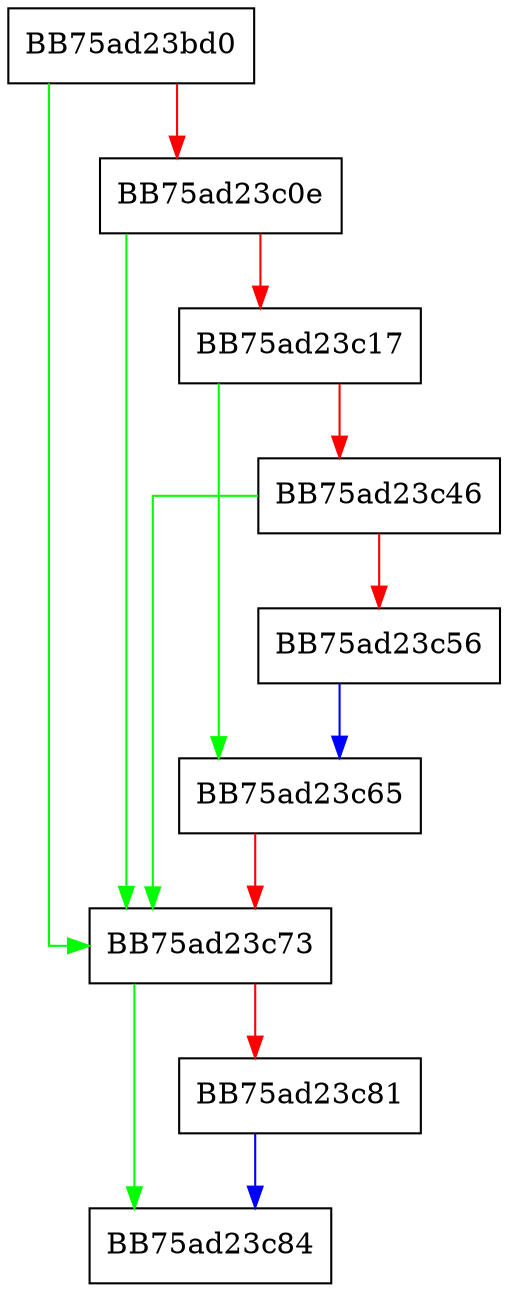 digraph mmap32_max {
  node [shape="box"];
  graph [splines=ortho];
  BB75ad23bd0 -> BB75ad23c73 [color="green"];
  BB75ad23bd0 -> BB75ad23c0e [color="red"];
  BB75ad23c0e -> BB75ad23c73 [color="green"];
  BB75ad23c0e -> BB75ad23c17 [color="red"];
  BB75ad23c17 -> BB75ad23c65 [color="green"];
  BB75ad23c17 -> BB75ad23c46 [color="red"];
  BB75ad23c46 -> BB75ad23c73 [color="green"];
  BB75ad23c46 -> BB75ad23c56 [color="red"];
  BB75ad23c56 -> BB75ad23c65 [color="blue"];
  BB75ad23c65 -> BB75ad23c73 [color="red"];
  BB75ad23c73 -> BB75ad23c84 [color="green"];
  BB75ad23c73 -> BB75ad23c81 [color="red"];
  BB75ad23c81 -> BB75ad23c84 [color="blue"];
}